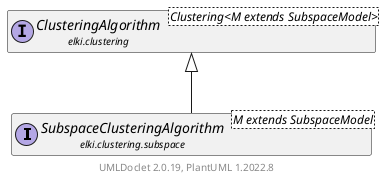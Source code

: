 @startuml
    remove .*\.(Instance|Par|Parameterizer|Factory)$
    set namespaceSeparator none
    hide empty fields
    hide empty methods

    interface "<size:14>SubspaceClusteringAlgorithm\n<size:10>elki.clustering.subspace" as elki.clustering.subspace.SubspaceClusteringAlgorithm<M extends SubspaceModel> [[SubspaceClusteringAlgorithm.html]]

    interface "<size:14>ClusteringAlgorithm\n<size:10>elki.clustering" as elki.clustering.ClusteringAlgorithm<Clustering<M extends SubspaceModel>> [[../ClusteringAlgorithm.html]]

    elki.clustering.ClusteringAlgorithm <|-- elki.clustering.subspace.SubspaceClusteringAlgorithm

    center footer UMLDoclet 2.0.19, PlantUML 1.2022.8
@enduml
